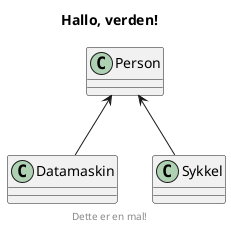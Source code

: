 @startuml

title Hallo, verden!
footer Dette er en mal!

class Person
class Datamaskin
class Sykkel

Person <-- Datamaskin
Person <-- Sykkel

@enduml

